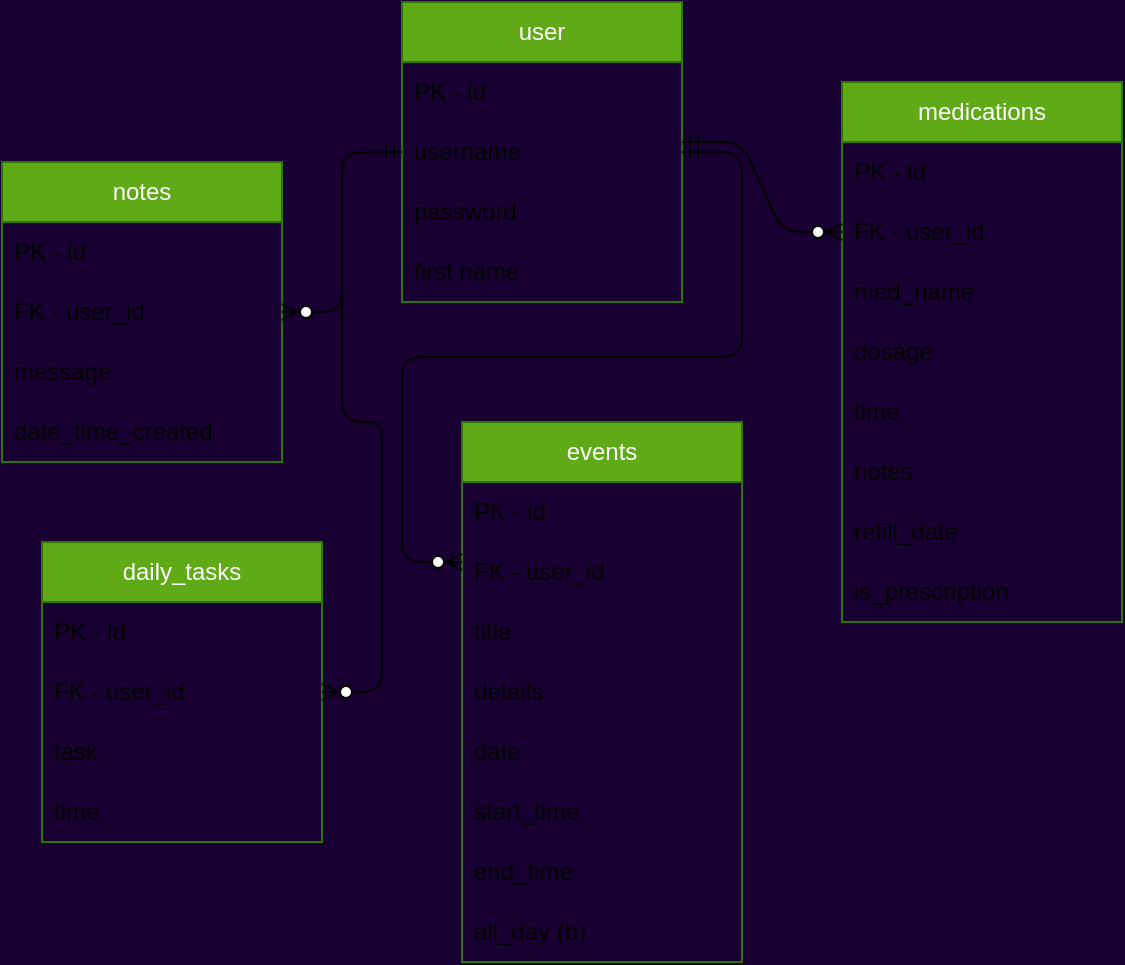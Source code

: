 <mxfile>
    <diagram id="j1ptdldK47kXW0DoNKl0" name="Page-1">
        <mxGraphModel dx="544" dy="284" grid="0" gridSize="10" guides="1" tooltips="1" connect="1" arrows="1" fold="1" page="1" pageScale="1" pageWidth="850" pageHeight="1100" background="#190033" math="0" shadow="0">
            <root>
                <mxCell id="0"/>
                <mxCell id="1" parent="0"/>
                <mxCell id="2" value="notes" style="swimlane;fontStyle=0;childLayout=stackLayout;horizontal=1;startSize=30;horizontalStack=0;resizeParent=1;resizeParentMax=0;resizeLast=0;collapsible=1;marginBottom=0;whiteSpace=wrap;html=1;fillColor=#60a917;fontColor=#ffffff;strokeColor=#2D7600;" parent="1" vertex="1">
                    <mxGeometry x="20" y="80" width="140" height="150" as="geometry"/>
                </mxCell>
                <mxCell id="3" value="PK - id" style="text;strokeColor=none;fillColor=none;align=left;verticalAlign=middle;spacingLeft=4;spacingRight=4;overflow=hidden;points=[[0,0.5],[1,0.5]];portConstraint=eastwest;rotatable=0;whiteSpace=wrap;html=1;" parent="2" vertex="1">
                    <mxGeometry y="30" width="140" height="30" as="geometry"/>
                </mxCell>
                <mxCell id="4" value="FK - user_id" style="text;strokeColor=none;fillColor=none;align=left;verticalAlign=middle;spacingLeft=4;spacingRight=4;overflow=hidden;points=[[0,0.5],[1,0.5]];portConstraint=eastwest;rotatable=0;whiteSpace=wrap;html=1;" parent="2" vertex="1">
                    <mxGeometry y="60" width="140" height="30" as="geometry"/>
                </mxCell>
                <mxCell id="5" value="message&amp;nbsp;" style="text;strokeColor=none;fillColor=none;align=left;verticalAlign=middle;spacingLeft=4;spacingRight=4;overflow=hidden;points=[[0,0.5],[1,0.5]];portConstraint=eastwest;rotatable=0;whiteSpace=wrap;html=1;" parent="2" vertex="1">
                    <mxGeometry y="90" width="140" height="30" as="geometry"/>
                </mxCell>
                <mxCell id="52" value="date_time_created" style="text;strokeColor=none;fillColor=none;align=left;verticalAlign=middle;spacingLeft=4;spacingRight=4;overflow=hidden;points=[[0,0.5],[1,0.5]];portConstraint=eastwest;rotatable=0;whiteSpace=wrap;html=1;" parent="2" vertex="1">
                    <mxGeometry y="120" width="140" height="30" as="geometry"/>
                </mxCell>
                <mxCell id="6" value="events" style="swimlane;fontStyle=0;childLayout=stackLayout;horizontal=1;startSize=30;horizontalStack=0;resizeParent=1;resizeParentMax=0;resizeLast=0;collapsible=1;marginBottom=0;whiteSpace=wrap;html=1;fillColor=#60a917;fontColor=#ffffff;strokeColor=#2D7600;" parent="1" vertex="1">
                    <mxGeometry x="250" y="210" width="140" height="270" as="geometry"/>
                </mxCell>
                <mxCell id="7" value="PK - id" style="text;strokeColor=none;fillColor=none;align=left;verticalAlign=middle;spacingLeft=4;spacingRight=4;overflow=hidden;points=[[0,0.5],[1,0.5]];portConstraint=eastwest;rotatable=0;whiteSpace=wrap;html=1;" parent="6" vertex="1">
                    <mxGeometry y="30" width="140" height="30" as="geometry"/>
                </mxCell>
                <mxCell id="8" value="FK - user_id" style="text;strokeColor=none;fillColor=none;align=left;verticalAlign=middle;spacingLeft=4;spacingRight=4;overflow=hidden;points=[[0,0.5],[1,0.5]];portConstraint=eastwest;rotatable=0;whiteSpace=wrap;html=1;" parent="6" vertex="1">
                    <mxGeometry y="60" width="140" height="30" as="geometry"/>
                </mxCell>
                <mxCell id="9" value="title" style="text;strokeColor=none;fillColor=none;align=left;verticalAlign=middle;spacingLeft=4;spacingRight=4;overflow=hidden;points=[[0,0.5],[1,0.5]];portConstraint=eastwest;rotatable=0;whiteSpace=wrap;html=1;" parent="6" vertex="1">
                    <mxGeometry y="90" width="140" height="30" as="geometry"/>
                </mxCell>
                <mxCell id="61" value="details" style="text;strokeColor=none;fillColor=none;align=left;verticalAlign=middle;spacingLeft=4;spacingRight=4;overflow=hidden;points=[[0,0.5],[1,0.5]];portConstraint=eastwest;rotatable=0;whiteSpace=wrap;html=1;" parent="6" vertex="1">
                    <mxGeometry y="120" width="140" height="30" as="geometry"/>
                </mxCell>
                <mxCell id="60" value="date" style="text;strokeColor=none;fillColor=none;align=left;verticalAlign=middle;spacingLeft=4;spacingRight=4;overflow=hidden;points=[[0,0.5],[1,0.5]];portConstraint=eastwest;rotatable=0;whiteSpace=wrap;html=1;" parent="6" vertex="1">
                    <mxGeometry y="150" width="140" height="30" as="geometry"/>
                </mxCell>
                <mxCell id="59" value="start_time" style="text;strokeColor=none;fillColor=none;align=left;verticalAlign=middle;spacingLeft=4;spacingRight=4;overflow=hidden;points=[[0,0.5],[1,0.5]];portConstraint=eastwest;rotatable=0;whiteSpace=wrap;html=1;" parent="6" vertex="1">
                    <mxGeometry y="180" width="140" height="30" as="geometry"/>
                </mxCell>
                <mxCell id="58" value="end_time" style="text;strokeColor=none;fillColor=none;align=left;verticalAlign=middle;spacingLeft=4;spacingRight=4;overflow=hidden;points=[[0,0.5],[1,0.5]];portConstraint=eastwest;rotatable=0;whiteSpace=wrap;html=1;" parent="6" vertex="1">
                    <mxGeometry y="210" width="140" height="30" as="geometry"/>
                </mxCell>
                <mxCell id="71" value="all_day (b)" style="text;strokeColor=none;fillColor=none;align=left;verticalAlign=middle;spacingLeft=4;spacingRight=4;overflow=hidden;points=[[0,0.5],[1,0.5]];portConstraint=eastwest;rotatable=0;whiteSpace=wrap;html=1;" parent="6" vertex="1">
                    <mxGeometry y="240" width="140" height="30" as="geometry"/>
                </mxCell>
                <mxCell id="10" value="user" style="swimlane;fontStyle=0;childLayout=stackLayout;horizontal=1;startSize=30;horizontalStack=0;resizeParent=1;resizeParentMax=0;resizeLast=0;collapsible=1;marginBottom=0;whiteSpace=wrap;html=1;fillColor=#60a917;fontColor=#ffffff;strokeColor=#2D7600;" parent="1" vertex="1">
                    <mxGeometry x="220" width="140" height="150" as="geometry">
                        <mxRectangle x="70" y="230" width="60" height="30" as="alternateBounds"/>
                    </mxGeometry>
                </mxCell>
                <mxCell id="11" value="PK - id" style="text;fillColor=none;align=left;verticalAlign=middle;spacingLeft=4;spacingRight=4;overflow=hidden;points=[[0,0.5],[1,0.5]];portConstraint=eastwest;rotatable=0;whiteSpace=wrap;html=1;" parent="10" vertex="1">
                    <mxGeometry y="30" width="140" height="30" as="geometry"/>
                </mxCell>
                <mxCell id="13" value="username" style="text;strokeColor=none;fillColor=none;align=left;verticalAlign=middle;spacingLeft=4;spacingRight=4;overflow=hidden;points=[[0,0.5],[1,0.5]];portConstraint=eastwest;rotatable=0;whiteSpace=wrap;html=1;" parent="10" vertex="1">
                    <mxGeometry y="60" width="140" height="30" as="geometry"/>
                </mxCell>
                <mxCell id="12" value="password" style="text;strokeColor=none;fillColor=none;align=left;verticalAlign=middle;spacingLeft=4;spacingRight=4;overflow=hidden;points=[[0,0.5],[1,0.5]];portConstraint=eastwest;rotatable=0;whiteSpace=wrap;html=1;" parent="10" vertex="1">
                    <mxGeometry y="90" width="140" height="30" as="geometry"/>
                </mxCell>
                <mxCell id="49" value="first name" style="text;strokeColor=none;fillColor=none;align=left;verticalAlign=middle;spacingLeft=4;spacingRight=4;overflow=hidden;points=[[0,0.5],[1,0.5]];portConstraint=eastwest;rotatable=0;whiteSpace=wrap;html=1;" parent="10" vertex="1">
                    <mxGeometry y="120" width="140" height="30" as="geometry"/>
                </mxCell>
                <mxCell id="14" value="daily_tasks" style="swimlane;fontStyle=0;childLayout=stackLayout;horizontal=1;startSize=30;horizontalStack=0;resizeParent=1;resizeParentMax=0;resizeLast=0;collapsible=1;marginBottom=0;whiteSpace=wrap;html=1;fillColor=#60a917;fontColor=#ffffff;strokeColor=#2D7600;" parent="1" vertex="1">
                    <mxGeometry x="40" y="270" width="140" height="150" as="geometry"/>
                </mxCell>
                <mxCell id="15" value="PK - id" style="text;strokeColor=none;fillColor=none;align=left;verticalAlign=middle;spacingLeft=4;spacingRight=4;overflow=hidden;points=[[0,0.5],[1,0.5]];portConstraint=eastwest;rotatable=0;whiteSpace=wrap;html=1;" parent="14" vertex="1">
                    <mxGeometry y="30" width="140" height="30" as="geometry"/>
                </mxCell>
                <mxCell id="16" value="FK - user_id" style="text;strokeColor=none;fillColor=none;align=left;verticalAlign=middle;spacingLeft=4;spacingRight=4;overflow=hidden;points=[[0,0.5],[1,0.5]];portConstraint=eastwest;rotatable=0;whiteSpace=wrap;html=1;" parent="14" vertex="1">
                    <mxGeometry y="60" width="140" height="30" as="geometry"/>
                </mxCell>
                <mxCell id="17" value="task" style="text;strokeColor=none;fillColor=none;align=left;verticalAlign=middle;spacingLeft=4;spacingRight=4;overflow=hidden;points=[[0,0.5],[1,0.5]];portConstraint=eastwest;rotatable=0;whiteSpace=wrap;html=1;" parent="14" vertex="1">
                    <mxGeometry y="90" width="140" height="30" as="geometry"/>
                </mxCell>
                <mxCell id="56" value="time" style="text;strokeColor=none;fillColor=none;align=left;verticalAlign=middle;spacingLeft=4;spacingRight=4;overflow=hidden;points=[[0,0.5],[1,0.5]];portConstraint=eastwest;rotatable=0;whiteSpace=wrap;html=1;" parent="14" vertex="1">
                    <mxGeometry y="120" width="140" height="30" as="geometry"/>
                </mxCell>
                <mxCell id="18" value="medications" style="swimlane;fontStyle=0;childLayout=stackLayout;horizontal=1;startSize=30;horizontalStack=0;resizeParent=1;resizeParentMax=0;resizeLast=0;collapsible=1;marginBottom=0;whiteSpace=wrap;html=1;fillColor=#60a917;fontColor=#ffffff;strokeColor=#2D7600;" parent="1" vertex="1">
                    <mxGeometry x="440" y="40" width="140" height="270" as="geometry"/>
                </mxCell>
                <mxCell id="19" value="PK - id" style="text;strokeColor=none;fillColor=none;align=left;verticalAlign=middle;spacingLeft=4;spacingRight=4;overflow=hidden;points=[[0,0.5],[1,0.5]];portConstraint=eastwest;rotatable=0;whiteSpace=wrap;html=1;" parent="18" vertex="1">
                    <mxGeometry y="30" width="140" height="30" as="geometry"/>
                </mxCell>
                <mxCell id="20" value="FK - user_id" style="text;strokeColor=none;fillColor=none;align=left;verticalAlign=middle;spacingLeft=4;spacingRight=4;overflow=hidden;points=[[0,0.5],[1,0.5]];portConstraint=eastwest;rotatable=0;whiteSpace=wrap;html=1;" parent="18" vertex="1">
                    <mxGeometry y="60" width="140" height="30" as="geometry"/>
                </mxCell>
                <mxCell id="21" value="med_name" style="text;strokeColor=none;fillColor=none;align=left;verticalAlign=middle;spacingLeft=4;spacingRight=4;overflow=hidden;points=[[0,0.5],[1,0.5]];portConstraint=eastwest;rotatable=0;whiteSpace=wrap;html=1;" parent="18" vertex="1">
                    <mxGeometry y="90" width="140" height="30" as="geometry"/>
                </mxCell>
                <mxCell id="66" value="dosage" style="text;strokeColor=none;fillColor=none;align=left;verticalAlign=middle;spacingLeft=4;spacingRight=4;overflow=hidden;points=[[0,0.5],[1,0.5]];portConstraint=eastwest;rotatable=0;whiteSpace=wrap;html=1;" parent="18" vertex="1">
                    <mxGeometry y="120" width="140" height="30" as="geometry"/>
                </mxCell>
                <mxCell id="65" value="time" style="text;strokeColor=none;fillColor=none;align=left;verticalAlign=middle;spacingLeft=4;spacingRight=4;overflow=hidden;points=[[0,0.5],[1,0.5]];portConstraint=eastwest;rotatable=0;whiteSpace=wrap;html=1;" parent="18" vertex="1">
                    <mxGeometry y="150" width="140" height="30" as="geometry"/>
                </mxCell>
                <mxCell id="64" value="notes" style="text;strokeColor=none;fillColor=none;align=left;verticalAlign=middle;spacingLeft=4;spacingRight=4;overflow=hidden;points=[[0,0.5],[1,0.5]];portConstraint=eastwest;rotatable=0;whiteSpace=wrap;html=1;" parent="18" vertex="1">
                    <mxGeometry y="180" width="140" height="30" as="geometry"/>
                </mxCell>
                <mxCell id="63" value="refill_date" style="text;strokeColor=none;fillColor=none;align=left;verticalAlign=middle;spacingLeft=4;spacingRight=4;overflow=hidden;points=[[0,0.5],[1,0.5]];portConstraint=eastwest;rotatable=0;whiteSpace=wrap;html=1;" parent="18" vertex="1">
                    <mxGeometry y="210" width="140" height="30" as="geometry"/>
                </mxCell>
                <mxCell id="68" value="is_prescription" style="text;strokeColor=none;fillColor=none;align=left;verticalAlign=middle;spacingLeft=4;spacingRight=4;overflow=hidden;points=[[0,0.5],[1,0.5]];portConstraint=eastwest;rotatable=0;whiteSpace=wrap;html=1;" parent="18" vertex="1">
                    <mxGeometry y="240" width="140" height="30" as="geometry"/>
                </mxCell>
                <mxCell id="55" value="" style="edgeStyle=entityRelationEdgeStyle;fontSize=12;html=1;endArrow=ERzeroToMany;startArrow=ERmandOne;entryX=1;entryY=0.5;entryDx=0;entryDy=0;" parent="1" source="13" target="4" edge="1">
                    <mxGeometry width="100" height="100" relative="1" as="geometry">
                        <mxPoint x="190" y="10" as="sourcePoint"/>
                        <mxPoint x="260" y="140" as="targetPoint"/>
                    </mxGeometry>
                </mxCell>
                <mxCell id="57" value="" style="edgeStyle=entityRelationEdgeStyle;fontSize=12;html=1;endArrow=ERzeroToMany;startArrow=ERmandOne;exitX=0;exitY=0.5;exitDx=0;exitDy=0;" parent="1" source="13" target="16" edge="1">
                    <mxGeometry width="100" height="100" relative="1" as="geometry">
                        <mxPoint x="240" y="120" as="sourcePoint"/>
                        <mxPoint x="220" y="250" as="targetPoint"/>
                    </mxGeometry>
                </mxCell>
                <mxCell id="67" value="" style="edgeStyle=entityRelationEdgeStyle;fontSize=12;html=1;endArrow=ERzeroToMany;startArrow=ERmandOne;exitX=1;exitY=0.5;exitDx=0;exitDy=0;" parent="1" source="13" edge="1">
                    <mxGeometry width="100" height="100" relative="1" as="geometry">
                        <mxPoint x="350" y="80" as="sourcePoint"/>
                        <mxPoint x="250" y="280" as="targetPoint"/>
                    </mxGeometry>
                </mxCell>
                <mxCell id="69" value="" style="edgeStyle=entityRelationEdgeStyle;fontSize=12;html=1;endArrow=ERzeroToMany;startArrow=ERmandOne;entryX=0;entryY=0.5;entryDx=0;entryDy=0;" parent="1" target="20" edge="1">
                    <mxGeometry width="100" height="100" relative="1" as="geometry">
                        <mxPoint x="360" y="70" as="sourcePoint"/>
                        <mxPoint x="340" y="120" as="targetPoint"/>
                    </mxGeometry>
                </mxCell>
            </root>
        </mxGraphModel>
    </diagram>
</mxfile>